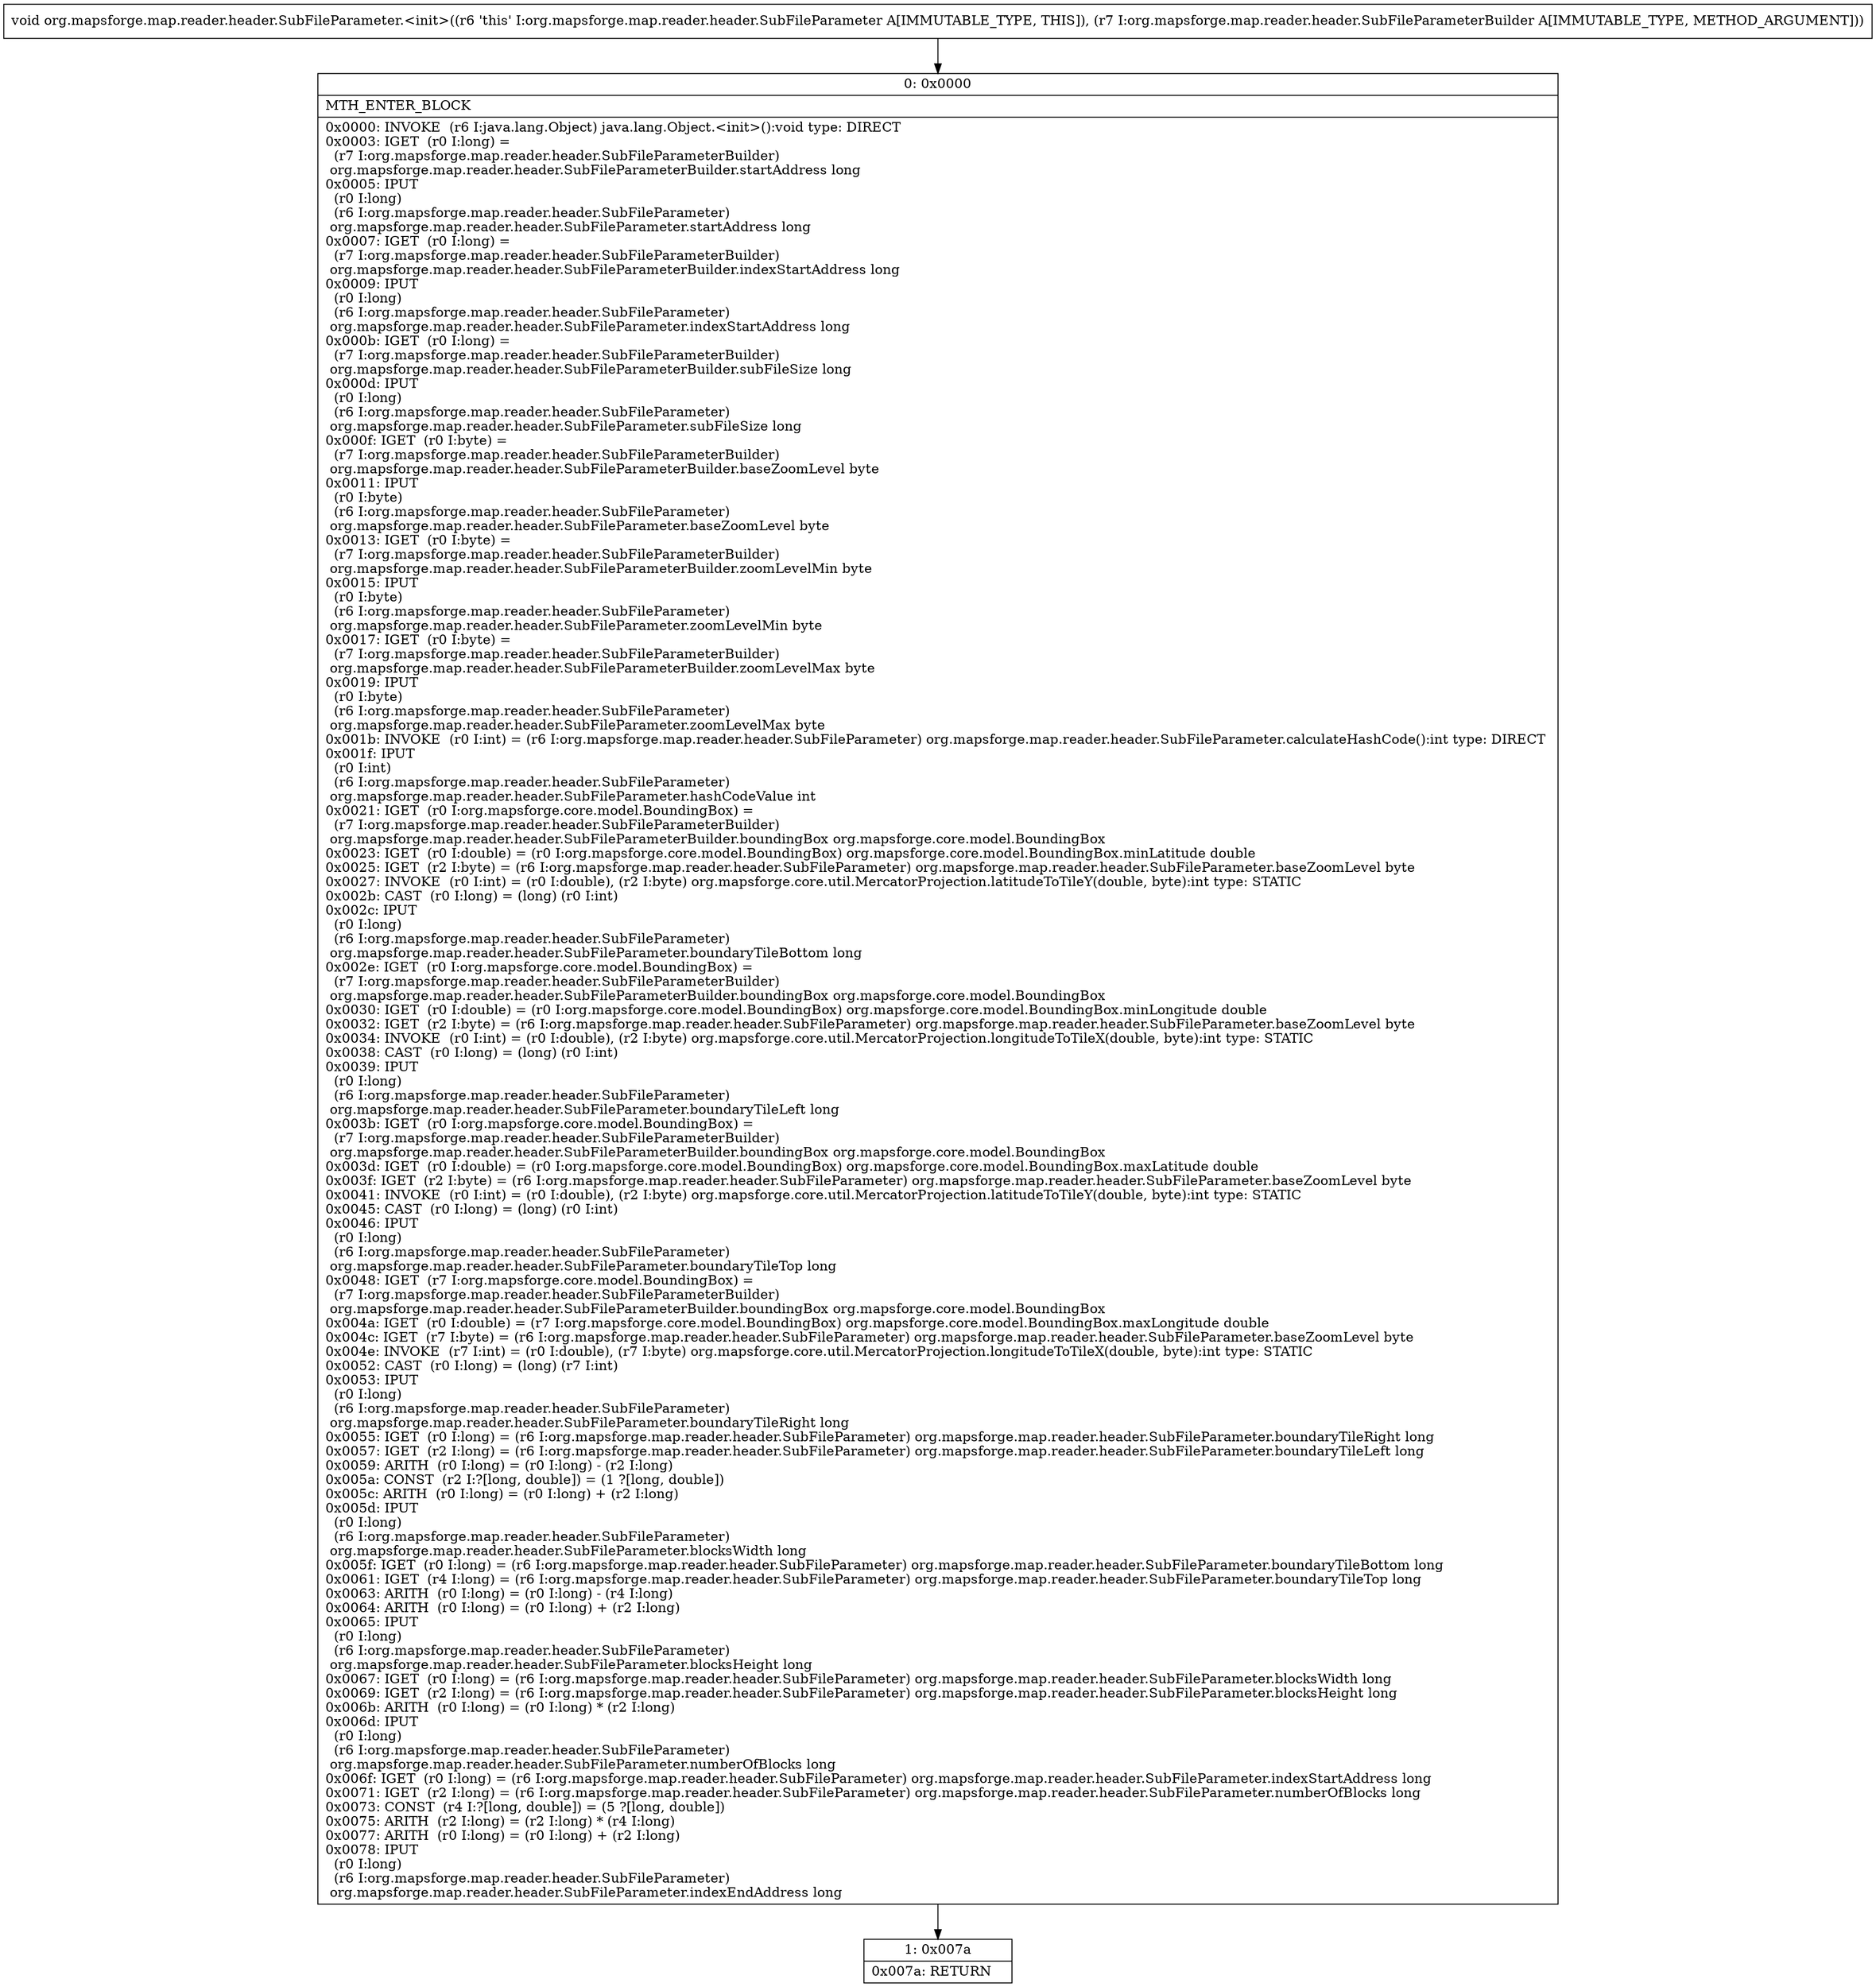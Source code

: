 digraph "CFG fororg.mapsforge.map.reader.header.SubFileParameter.\<init\>(Lorg\/mapsforge\/map\/reader\/header\/SubFileParameterBuilder;)V" {
Node_0 [shape=record,label="{0\:\ 0x0000|MTH_ENTER_BLOCK\l|0x0000: INVOKE  (r6 I:java.lang.Object) java.lang.Object.\<init\>():void type: DIRECT \l0x0003: IGET  (r0 I:long) = \l  (r7 I:org.mapsforge.map.reader.header.SubFileParameterBuilder)\l org.mapsforge.map.reader.header.SubFileParameterBuilder.startAddress long \l0x0005: IPUT  \l  (r0 I:long)\l  (r6 I:org.mapsforge.map.reader.header.SubFileParameter)\l org.mapsforge.map.reader.header.SubFileParameter.startAddress long \l0x0007: IGET  (r0 I:long) = \l  (r7 I:org.mapsforge.map.reader.header.SubFileParameterBuilder)\l org.mapsforge.map.reader.header.SubFileParameterBuilder.indexStartAddress long \l0x0009: IPUT  \l  (r0 I:long)\l  (r6 I:org.mapsforge.map.reader.header.SubFileParameter)\l org.mapsforge.map.reader.header.SubFileParameter.indexStartAddress long \l0x000b: IGET  (r0 I:long) = \l  (r7 I:org.mapsforge.map.reader.header.SubFileParameterBuilder)\l org.mapsforge.map.reader.header.SubFileParameterBuilder.subFileSize long \l0x000d: IPUT  \l  (r0 I:long)\l  (r6 I:org.mapsforge.map.reader.header.SubFileParameter)\l org.mapsforge.map.reader.header.SubFileParameter.subFileSize long \l0x000f: IGET  (r0 I:byte) = \l  (r7 I:org.mapsforge.map.reader.header.SubFileParameterBuilder)\l org.mapsforge.map.reader.header.SubFileParameterBuilder.baseZoomLevel byte \l0x0011: IPUT  \l  (r0 I:byte)\l  (r6 I:org.mapsforge.map.reader.header.SubFileParameter)\l org.mapsforge.map.reader.header.SubFileParameter.baseZoomLevel byte \l0x0013: IGET  (r0 I:byte) = \l  (r7 I:org.mapsforge.map.reader.header.SubFileParameterBuilder)\l org.mapsforge.map.reader.header.SubFileParameterBuilder.zoomLevelMin byte \l0x0015: IPUT  \l  (r0 I:byte)\l  (r6 I:org.mapsforge.map.reader.header.SubFileParameter)\l org.mapsforge.map.reader.header.SubFileParameter.zoomLevelMin byte \l0x0017: IGET  (r0 I:byte) = \l  (r7 I:org.mapsforge.map.reader.header.SubFileParameterBuilder)\l org.mapsforge.map.reader.header.SubFileParameterBuilder.zoomLevelMax byte \l0x0019: IPUT  \l  (r0 I:byte)\l  (r6 I:org.mapsforge.map.reader.header.SubFileParameter)\l org.mapsforge.map.reader.header.SubFileParameter.zoomLevelMax byte \l0x001b: INVOKE  (r0 I:int) = (r6 I:org.mapsforge.map.reader.header.SubFileParameter) org.mapsforge.map.reader.header.SubFileParameter.calculateHashCode():int type: DIRECT \l0x001f: IPUT  \l  (r0 I:int)\l  (r6 I:org.mapsforge.map.reader.header.SubFileParameter)\l org.mapsforge.map.reader.header.SubFileParameter.hashCodeValue int \l0x0021: IGET  (r0 I:org.mapsforge.core.model.BoundingBox) = \l  (r7 I:org.mapsforge.map.reader.header.SubFileParameterBuilder)\l org.mapsforge.map.reader.header.SubFileParameterBuilder.boundingBox org.mapsforge.core.model.BoundingBox \l0x0023: IGET  (r0 I:double) = (r0 I:org.mapsforge.core.model.BoundingBox) org.mapsforge.core.model.BoundingBox.minLatitude double \l0x0025: IGET  (r2 I:byte) = (r6 I:org.mapsforge.map.reader.header.SubFileParameter) org.mapsforge.map.reader.header.SubFileParameter.baseZoomLevel byte \l0x0027: INVOKE  (r0 I:int) = (r0 I:double), (r2 I:byte) org.mapsforge.core.util.MercatorProjection.latitudeToTileY(double, byte):int type: STATIC \l0x002b: CAST  (r0 I:long) = (long) (r0 I:int) \l0x002c: IPUT  \l  (r0 I:long)\l  (r6 I:org.mapsforge.map.reader.header.SubFileParameter)\l org.mapsforge.map.reader.header.SubFileParameter.boundaryTileBottom long \l0x002e: IGET  (r0 I:org.mapsforge.core.model.BoundingBox) = \l  (r7 I:org.mapsforge.map.reader.header.SubFileParameterBuilder)\l org.mapsforge.map.reader.header.SubFileParameterBuilder.boundingBox org.mapsforge.core.model.BoundingBox \l0x0030: IGET  (r0 I:double) = (r0 I:org.mapsforge.core.model.BoundingBox) org.mapsforge.core.model.BoundingBox.minLongitude double \l0x0032: IGET  (r2 I:byte) = (r6 I:org.mapsforge.map.reader.header.SubFileParameter) org.mapsforge.map.reader.header.SubFileParameter.baseZoomLevel byte \l0x0034: INVOKE  (r0 I:int) = (r0 I:double), (r2 I:byte) org.mapsforge.core.util.MercatorProjection.longitudeToTileX(double, byte):int type: STATIC \l0x0038: CAST  (r0 I:long) = (long) (r0 I:int) \l0x0039: IPUT  \l  (r0 I:long)\l  (r6 I:org.mapsforge.map.reader.header.SubFileParameter)\l org.mapsforge.map.reader.header.SubFileParameter.boundaryTileLeft long \l0x003b: IGET  (r0 I:org.mapsforge.core.model.BoundingBox) = \l  (r7 I:org.mapsforge.map.reader.header.SubFileParameterBuilder)\l org.mapsforge.map.reader.header.SubFileParameterBuilder.boundingBox org.mapsforge.core.model.BoundingBox \l0x003d: IGET  (r0 I:double) = (r0 I:org.mapsforge.core.model.BoundingBox) org.mapsforge.core.model.BoundingBox.maxLatitude double \l0x003f: IGET  (r2 I:byte) = (r6 I:org.mapsforge.map.reader.header.SubFileParameter) org.mapsforge.map.reader.header.SubFileParameter.baseZoomLevel byte \l0x0041: INVOKE  (r0 I:int) = (r0 I:double), (r2 I:byte) org.mapsforge.core.util.MercatorProjection.latitudeToTileY(double, byte):int type: STATIC \l0x0045: CAST  (r0 I:long) = (long) (r0 I:int) \l0x0046: IPUT  \l  (r0 I:long)\l  (r6 I:org.mapsforge.map.reader.header.SubFileParameter)\l org.mapsforge.map.reader.header.SubFileParameter.boundaryTileTop long \l0x0048: IGET  (r7 I:org.mapsforge.core.model.BoundingBox) = \l  (r7 I:org.mapsforge.map.reader.header.SubFileParameterBuilder)\l org.mapsforge.map.reader.header.SubFileParameterBuilder.boundingBox org.mapsforge.core.model.BoundingBox \l0x004a: IGET  (r0 I:double) = (r7 I:org.mapsforge.core.model.BoundingBox) org.mapsforge.core.model.BoundingBox.maxLongitude double \l0x004c: IGET  (r7 I:byte) = (r6 I:org.mapsforge.map.reader.header.SubFileParameter) org.mapsforge.map.reader.header.SubFileParameter.baseZoomLevel byte \l0x004e: INVOKE  (r7 I:int) = (r0 I:double), (r7 I:byte) org.mapsforge.core.util.MercatorProjection.longitudeToTileX(double, byte):int type: STATIC \l0x0052: CAST  (r0 I:long) = (long) (r7 I:int) \l0x0053: IPUT  \l  (r0 I:long)\l  (r6 I:org.mapsforge.map.reader.header.SubFileParameter)\l org.mapsforge.map.reader.header.SubFileParameter.boundaryTileRight long \l0x0055: IGET  (r0 I:long) = (r6 I:org.mapsforge.map.reader.header.SubFileParameter) org.mapsforge.map.reader.header.SubFileParameter.boundaryTileRight long \l0x0057: IGET  (r2 I:long) = (r6 I:org.mapsforge.map.reader.header.SubFileParameter) org.mapsforge.map.reader.header.SubFileParameter.boundaryTileLeft long \l0x0059: ARITH  (r0 I:long) = (r0 I:long) \- (r2 I:long) \l0x005a: CONST  (r2 I:?[long, double]) = (1 ?[long, double]) \l0x005c: ARITH  (r0 I:long) = (r0 I:long) + (r2 I:long) \l0x005d: IPUT  \l  (r0 I:long)\l  (r6 I:org.mapsforge.map.reader.header.SubFileParameter)\l org.mapsforge.map.reader.header.SubFileParameter.blocksWidth long \l0x005f: IGET  (r0 I:long) = (r6 I:org.mapsforge.map.reader.header.SubFileParameter) org.mapsforge.map.reader.header.SubFileParameter.boundaryTileBottom long \l0x0061: IGET  (r4 I:long) = (r6 I:org.mapsforge.map.reader.header.SubFileParameter) org.mapsforge.map.reader.header.SubFileParameter.boundaryTileTop long \l0x0063: ARITH  (r0 I:long) = (r0 I:long) \- (r4 I:long) \l0x0064: ARITH  (r0 I:long) = (r0 I:long) + (r2 I:long) \l0x0065: IPUT  \l  (r0 I:long)\l  (r6 I:org.mapsforge.map.reader.header.SubFileParameter)\l org.mapsforge.map.reader.header.SubFileParameter.blocksHeight long \l0x0067: IGET  (r0 I:long) = (r6 I:org.mapsforge.map.reader.header.SubFileParameter) org.mapsforge.map.reader.header.SubFileParameter.blocksWidth long \l0x0069: IGET  (r2 I:long) = (r6 I:org.mapsforge.map.reader.header.SubFileParameter) org.mapsforge.map.reader.header.SubFileParameter.blocksHeight long \l0x006b: ARITH  (r0 I:long) = (r0 I:long) * (r2 I:long) \l0x006d: IPUT  \l  (r0 I:long)\l  (r6 I:org.mapsforge.map.reader.header.SubFileParameter)\l org.mapsforge.map.reader.header.SubFileParameter.numberOfBlocks long \l0x006f: IGET  (r0 I:long) = (r6 I:org.mapsforge.map.reader.header.SubFileParameter) org.mapsforge.map.reader.header.SubFileParameter.indexStartAddress long \l0x0071: IGET  (r2 I:long) = (r6 I:org.mapsforge.map.reader.header.SubFileParameter) org.mapsforge.map.reader.header.SubFileParameter.numberOfBlocks long \l0x0073: CONST  (r4 I:?[long, double]) = (5 ?[long, double]) \l0x0075: ARITH  (r2 I:long) = (r2 I:long) * (r4 I:long) \l0x0077: ARITH  (r0 I:long) = (r0 I:long) + (r2 I:long) \l0x0078: IPUT  \l  (r0 I:long)\l  (r6 I:org.mapsforge.map.reader.header.SubFileParameter)\l org.mapsforge.map.reader.header.SubFileParameter.indexEndAddress long \l}"];
Node_1 [shape=record,label="{1\:\ 0x007a|0x007a: RETURN   \l}"];
MethodNode[shape=record,label="{void org.mapsforge.map.reader.header.SubFileParameter.\<init\>((r6 'this' I:org.mapsforge.map.reader.header.SubFileParameter A[IMMUTABLE_TYPE, THIS]), (r7 I:org.mapsforge.map.reader.header.SubFileParameterBuilder A[IMMUTABLE_TYPE, METHOD_ARGUMENT])) }"];
MethodNode -> Node_0;
Node_0 -> Node_1;
}

